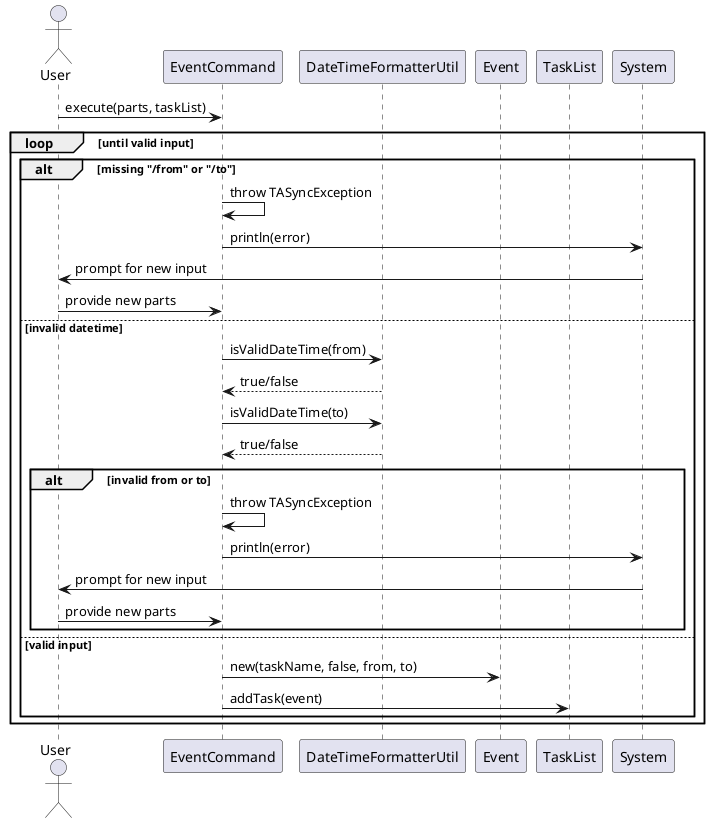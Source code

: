 @startuml
'https://plantuml.com/sequence-diagram

actor User

participant "EventCommand" as EventCmd
participant "DateTimeFormatterUtil" as Formatter
participant "Event" as Event
participant "TaskList" as TaskList
participant "System" as Console

User -> EventCmd : execute(parts, taskList)

loop until valid input
    alt missing "/from" or "/to"
        EventCmd -> EventCmd : throw TASyncException
        EventCmd -> Console : println(error)
        Console -> User : prompt for new input
        User -> EventCmd : provide new parts
    else invalid datetime
        EventCmd -> Formatter : isValidDateTime(from)
        Formatter --> EventCmd : true/false
        EventCmd -> Formatter : isValidDateTime(to)
        Formatter --> EventCmd : true/false
        alt invalid from or to
            EventCmd -> EventCmd : throw TASyncException
            EventCmd -> Console : println(error)
            Console -> User : prompt for new input
            User -> EventCmd : provide new parts
        end
    else valid input
        EventCmd -> Event : new(taskName, false, from, to)
        EventCmd -> TaskList : addTask(event)
    end
end

@enduml
